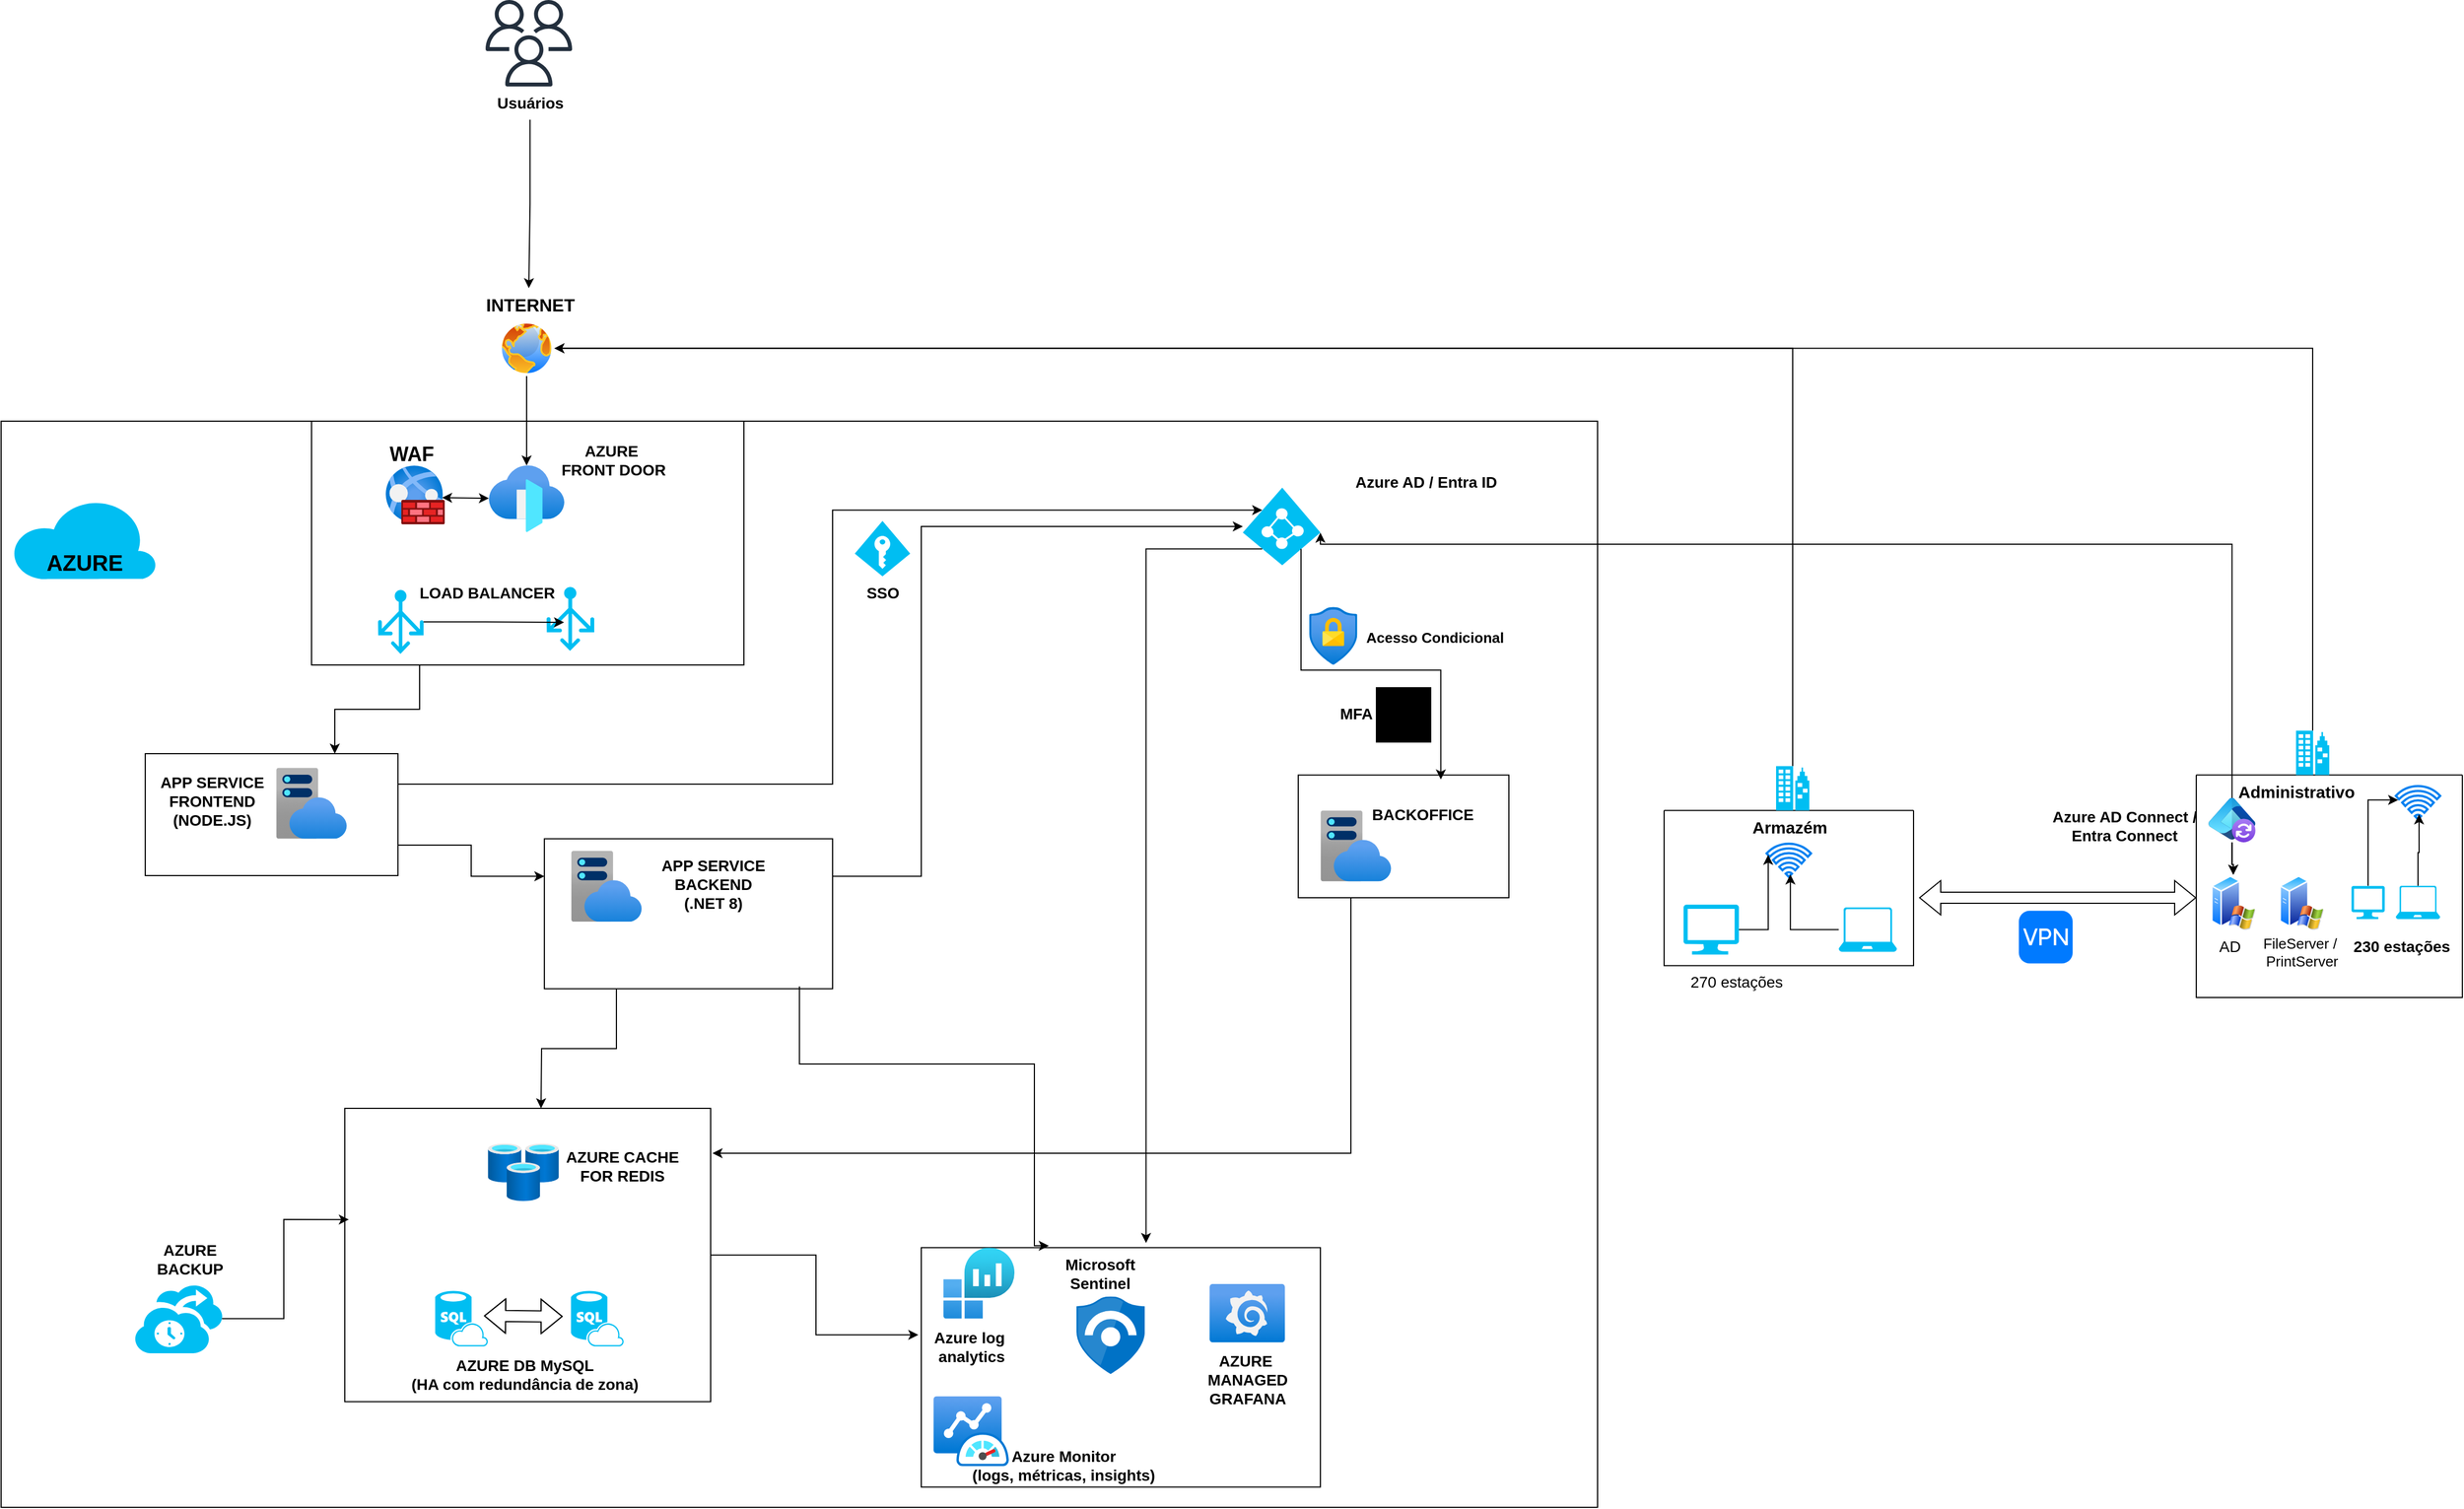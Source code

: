 <mxfile version="24.8.4">
  <diagram name="Página-1" id="TPrUVSqMnmlvhHlHuIkN">
    <mxGraphModel dx="2797" dy="1121" grid="1" gridSize="10" guides="1" tooltips="1" connect="1" arrows="1" fold="1" page="1" pageScale="1" pageWidth="827" pageHeight="1169" math="0" shadow="0">
      <root>
        <mxCell id="0" />
        <mxCell id="1" parent="0" />
        <mxCell id="QM5Ab3nIErVCOWdmCbfl-24" value="" style="rounded=0;whiteSpace=wrap;html=1;" parent="1" vertex="1">
          <mxGeometry x="-400" y="390" width="1440" height="980" as="geometry" />
        </mxCell>
        <mxCell id="9164KiTAVQe71qrM8bc2-1" value="" style="rounded=0;whiteSpace=wrap;html=1;" vertex="1" parent="1">
          <mxGeometry x="430" y="1135.7" width="360" height="216" as="geometry" />
        </mxCell>
        <mxCell id="QM5Ab3nIErVCOWdmCbfl-21" style="edgeStyle=orthogonalEdgeStyle;rounded=0;orthogonalLoop=1;jettySize=auto;html=1;exitX=1;exitY=0.25;exitDx=0;exitDy=0;" parent="1" source="QM5Ab3nIErVCOWdmCbfl-20" target="iclG0WWFXR2_eoOYb4x0-17" edge="1">
          <mxGeometry relative="1" as="geometry">
            <Array as="points">
              <mxPoint x="430" y="801" />
              <mxPoint x="430" y="485" />
            </Array>
          </mxGeometry>
        </mxCell>
        <mxCell id="QM5Ab3nIErVCOWdmCbfl-20" value="" style="rounded=0;whiteSpace=wrap;html=1;" parent="1" vertex="1">
          <mxGeometry x="90" y="766.8" width="260" height="135.35" as="geometry" />
        </mxCell>
        <mxCell id="QM5Ab3nIErVCOWdmCbfl-17" style="edgeStyle=orthogonalEdgeStyle;rounded=0;orthogonalLoop=1;jettySize=auto;html=1;exitX=0.25;exitY=1;exitDx=0;exitDy=0;entryX=0.75;entryY=0;entryDx=0;entryDy=0;" parent="1" source="QM5Ab3nIErVCOWdmCbfl-9" target="QM5Ab3nIErVCOWdmCbfl-8" edge="1">
          <mxGeometry relative="1" as="geometry" />
        </mxCell>
        <mxCell id="QM5Ab3nIErVCOWdmCbfl-9" value="" style="rounded=0;whiteSpace=wrap;html=1;" parent="1" vertex="1">
          <mxGeometry x="-120" y="390" width="390" height="220" as="geometry" />
        </mxCell>
        <mxCell id="QM5Ab3nIErVCOWdmCbfl-22" style="edgeStyle=orthogonalEdgeStyle;rounded=0;orthogonalLoop=1;jettySize=auto;html=1;exitX=1;exitY=0.75;exitDx=0;exitDy=0;entryX=0;entryY=0.25;entryDx=0;entryDy=0;" parent="1" source="QM5Ab3nIErVCOWdmCbfl-8" target="QM5Ab3nIErVCOWdmCbfl-20" edge="1">
          <mxGeometry relative="1" as="geometry" />
        </mxCell>
        <mxCell id="QM5Ab3nIErVCOWdmCbfl-8" value="" style="rounded=0;whiteSpace=wrap;html=1;" parent="1" vertex="1">
          <mxGeometry x="-270" y="690" width="227.95" height="110" as="geometry" />
        </mxCell>
        <mxCell id="iclG0WWFXR2_eoOYb4x0-68" value="" style="rounded=0;whiteSpace=wrap;html=1;" parent="1" vertex="1">
          <mxGeometry x="-90" y="1010" width="330" height="264.7" as="geometry" />
        </mxCell>
        <mxCell id="iclG0WWFXR2_eoOYb4x0-106" style="edgeStyle=orthogonalEdgeStyle;rounded=0;orthogonalLoop=1;jettySize=auto;html=1;entryX=0.5;entryY=0;entryDx=0;entryDy=0;exitX=0.885;exitY=0.984;exitDx=0;exitDy=0;exitPerimeter=0;" parent="1" source="QM5Ab3nIErVCOWdmCbfl-20" edge="1">
          <mxGeometry relative="1" as="geometry">
            <Array as="points">
              <mxPoint x="320" y="970" />
              <mxPoint x="532" y="970" />
              <mxPoint x="532" y="1134" />
            </Array>
            <mxPoint x="332.05" y="969.7" as="sourcePoint" />
            <mxPoint x="545.0" y="1134" as="targetPoint" />
          </mxGeometry>
        </mxCell>
        <mxCell id="iclG0WWFXR2_eoOYb4x0-1" value="" style="swimlane;startSize=0;" parent="1" vertex="1">
          <mxGeometry x="1580" y="709.3" width="240" height="200.7" as="geometry" />
        </mxCell>
        <mxCell id="iclG0WWFXR2_eoOYb4x0-3" value="" style="image;aspect=fixed;perimeter=ellipsePerimeter;html=1;align=center;shadow=0;dashed=0;spacingTop=3;image=img/lib/active_directory/windows_server_2.svg;" parent="iclG0WWFXR2_eoOYb4x0-1" vertex="1">
          <mxGeometry x="13.41" y="90" width="40" height="50" as="geometry" />
        </mxCell>
        <mxCell id="iclG0WWFXR2_eoOYb4x0-4" value="" style="image;aspect=fixed;perimeter=ellipsePerimeter;html=1;align=center;shadow=0;dashed=0;spacingTop=3;image=img/lib/active_directory/windows_server_2.svg;" parent="iclG0WWFXR2_eoOYb4x0-1" vertex="1">
          <mxGeometry x="75" y="90" width="40" height="50" as="geometry" />
        </mxCell>
        <mxCell id="iclG0WWFXR2_eoOYb4x0-6" value="Administrativo" style="text;html=1;align=center;verticalAlign=middle;resizable=0;points=[];autosize=1;strokeColor=none;fillColor=none;fontSize=15;fontStyle=1" parent="iclG0WWFXR2_eoOYb4x0-1" vertex="1">
          <mxGeometry x="30" width="120" height="30" as="geometry" />
        </mxCell>
        <mxCell id="iclG0WWFXR2_eoOYb4x0-27" value="" style="verticalLabelPosition=bottom;html=1;verticalAlign=top;align=center;strokeColor=none;fillColor=#00BEF2;shape=mxgraph.azure.computer;pointerEvents=1;" parent="iclG0WWFXR2_eoOYb4x0-1" vertex="1">
          <mxGeometry x="140" y="100" width="30" height="30" as="geometry" />
        </mxCell>
        <mxCell id="iclG0WWFXR2_eoOYb4x0-28" value="" style="verticalLabelPosition=bottom;html=1;verticalAlign=top;align=center;strokeColor=none;fillColor=#00BEF2;shape=mxgraph.azure.laptop;pointerEvents=1;" parent="iclG0WWFXR2_eoOYb4x0-1" vertex="1">
          <mxGeometry x="180" y="100" width="40" height="30" as="geometry" />
        </mxCell>
        <mxCell id="iclG0WWFXR2_eoOYb4x0-37" value="" style="html=1;verticalLabelPosition=bottom;align=center;labelBackgroundColor=#ffffff;verticalAlign=top;strokeWidth=2;strokeColor=#0080F0;shadow=0;dashed=0;shape=mxgraph.ios7.icons.wifi;pointerEvents=1" parent="iclG0WWFXR2_eoOYb4x0-1" vertex="1">
          <mxGeometry x="180" y="10" width="40" height="30" as="geometry" />
        </mxCell>
        <mxCell id="iclG0WWFXR2_eoOYb4x0-55" style="edgeStyle=orthogonalEdgeStyle;rounded=0;orthogonalLoop=1;jettySize=auto;html=1;entryX=0.524;entryY=0.847;entryDx=0;entryDy=0;entryPerimeter=0;" parent="iclG0WWFXR2_eoOYb4x0-1" source="iclG0WWFXR2_eoOYb4x0-28" target="iclG0WWFXR2_eoOYb4x0-37" edge="1">
          <mxGeometry relative="1" as="geometry" />
        </mxCell>
        <mxCell id="iclG0WWFXR2_eoOYb4x0-56" style="edgeStyle=orthogonalEdgeStyle;rounded=0;orthogonalLoop=1;jettySize=auto;html=1;entryX=0.053;entryY=0.416;entryDx=0;entryDy=0;entryPerimeter=0;" parent="iclG0WWFXR2_eoOYb4x0-1" source="iclG0WWFXR2_eoOYb4x0-27" target="iclG0WWFXR2_eoOYb4x0-37" edge="1">
          <mxGeometry relative="1" as="geometry">
            <Array as="points">
              <mxPoint x="155" y="70" />
              <mxPoint x="155" y="70" />
              <mxPoint x="155" y="22" />
            </Array>
          </mxGeometry>
        </mxCell>
        <mxCell id="iclG0WWFXR2_eoOYb4x0-34" value="" style="image;aspect=fixed;html=1;points=[];align=center;fontSize=12;image=img/lib/azure2/identity/Entra_Connect.svg;" parent="iclG0WWFXR2_eoOYb4x0-1" vertex="1">
          <mxGeometry x="11.08" y="20.7" width="42.33" height="40" as="geometry" />
        </mxCell>
        <mxCell id="iclG0WWFXR2_eoOYb4x0-43" style="edgeStyle=orthogonalEdgeStyle;rounded=0;orthogonalLoop=1;jettySize=auto;html=1;" parent="iclG0WWFXR2_eoOYb4x0-1" source="iclG0WWFXR2_eoOYb4x0-34" target="iclG0WWFXR2_eoOYb4x0-3" edge="1">
          <mxGeometry relative="1" as="geometry" />
        </mxCell>
        <mxCell id="iclG0WWFXR2_eoOYb4x0-45" value="" style="edgeStyle=orthogonalEdgeStyle;rounded=0;orthogonalLoop=1;jettySize=auto;html=1;" parent="iclG0WWFXR2_eoOYb4x0-1" source="iclG0WWFXR2_eoOYb4x0-34" target="iclG0WWFXR2_eoOYb4x0-3" edge="1">
          <mxGeometry relative="1" as="geometry" />
        </mxCell>
        <mxCell id="iclG0WWFXR2_eoOYb4x0-9" value="" style="verticalLabelPosition=bottom;html=1;verticalAlign=top;align=center;strokeColor=none;fillColor=#00BEF2;shape=mxgraph.azure.cloud;" parent="1" vertex="1">
          <mxGeometry x="-390" y="460" width="130" height="72.5" as="geometry" />
        </mxCell>
        <mxCell id="iclG0WWFXR2_eoOYb4x0-10" value="AZURE" style="text;html=1;align=center;verticalAlign=middle;resizable=0;points=[];autosize=1;strokeColor=none;fillColor=none;fontStyle=1;fontSize=20;" parent="1" vertex="1">
          <mxGeometry x="-370" y="496.75" width="90" height="40" as="geometry" />
        </mxCell>
        <mxCell id="iclG0WWFXR2_eoOYb4x0-11" value="" style="swimlane;startSize=0;fillColor=#FFFFFF;" parent="1" vertex="1">
          <mxGeometry x="1100" y="741.2" width="225" height="140" as="geometry" />
        </mxCell>
        <mxCell id="iclG0WWFXR2_eoOYb4x0-14" value="Armazém" style="text;html=1;align=center;verticalAlign=middle;resizable=0;points=[];autosize=1;strokeColor=none;fillColor=none;fontSize=15;fontStyle=1" parent="iclG0WWFXR2_eoOYb4x0-11" vertex="1">
          <mxGeometry x="67.5" width="90" height="30" as="geometry" />
        </mxCell>
        <mxCell id="iclG0WWFXR2_eoOYb4x0-31" value="" style="verticalLabelPosition=bottom;html=1;verticalAlign=top;align=center;strokeColor=none;fillColor=#00BEF2;shape=mxgraph.azure.computer;pointerEvents=1;" parent="iclG0WWFXR2_eoOYb4x0-11" vertex="1">
          <mxGeometry x="17.5" y="85" width="50" height="45" as="geometry" />
        </mxCell>
        <mxCell id="iclG0WWFXR2_eoOYb4x0-32" value="" style="verticalLabelPosition=bottom;html=1;verticalAlign=top;align=center;strokeColor=none;fillColor=#00BEF2;shape=mxgraph.azure.laptop;pointerEvents=1;" parent="iclG0WWFXR2_eoOYb4x0-11" vertex="1">
          <mxGeometry x="157.5" y="87.5" width="52.5" height="40" as="geometry" />
        </mxCell>
        <mxCell id="iclG0WWFXR2_eoOYb4x0-40" value="" style="html=1;verticalLabelPosition=bottom;align=center;labelBackgroundColor=#ffffff;verticalAlign=top;strokeWidth=2;strokeColor=#0080F0;shadow=0;dashed=0;shape=mxgraph.ios7.icons.wifi;pointerEvents=1" parent="iclG0WWFXR2_eoOYb4x0-11" vertex="1">
          <mxGeometry x="92.5" y="30" width="40" height="30" as="geometry" />
        </mxCell>
        <mxCell id="iclG0WWFXR2_eoOYb4x0-53" style="edgeStyle=orthogonalEdgeStyle;rounded=0;orthogonalLoop=1;jettySize=auto;html=1;entryX=0.035;entryY=0.337;entryDx=0;entryDy=0;entryPerimeter=0;" parent="iclG0WWFXR2_eoOYb4x0-11" source="iclG0WWFXR2_eoOYb4x0-31" target="iclG0WWFXR2_eoOYb4x0-40" edge="1">
          <mxGeometry relative="1" as="geometry" />
        </mxCell>
        <mxCell id="iclG0WWFXR2_eoOYb4x0-54" style="edgeStyle=orthogonalEdgeStyle;rounded=0;orthogonalLoop=1;jettySize=auto;html=1;entryX=0.535;entryY=0.925;entryDx=0;entryDy=0;entryPerimeter=0;" parent="iclG0WWFXR2_eoOYb4x0-11" source="iclG0WWFXR2_eoOYb4x0-32" target="iclG0WWFXR2_eoOYb4x0-40" edge="1">
          <mxGeometry relative="1" as="geometry" />
        </mxCell>
        <mxCell id="iclG0WWFXR2_eoOYb4x0-17" value="" style="verticalLabelPosition=bottom;html=1;verticalAlign=top;align=center;strokeColor=none;fillColor=#00BEF2;shape=mxgraph.azure.azure_active_directory;" parent="1" vertex="1">
          <mxGeometry x="720" y="450" width="70" height="70" as="geometry" />
        </mxCell>
        <mxCell id="iclG0WWFXR2_eoOYb4x0-103" style="edgeStyle=orthogonalEdgeStyle;rounded=0;orthogonalLoop=1;jettySize=auto;html=1;entryX=1;entryY=0.5;entryDx=0;entryDy=0;" parent="1" source="iclG0WWFXR2_eoOYb4x0-20" target="iclG0WWFXR2_eoOYb4x0-35" edge="1">
          <mxGeometry relative="1" as="geometry">
            <Array as="points">
              <mxPoint x="1685" y="325" />
            </Array>
          </mxGeometry>
        </mxCell>
        <mxCell id="iclG0WWFXR2_eoOYb4x0-20" value="" style="verticalLabelPosition=bottom;html=1;verticalAlign=top;align=center;strokeColor=none;fillColor=#00BEF2;shape=mxgraph.azure.enterprise;pointerEvents=1;" parent="1" vertex="1">
          <mxGeometry x="1670" y="669.3" width="30" height="40" as="geometry" />
        </mxCell>
        <mxCell id="iclG0WWFXR2_eoOYb4x0-104" style="edgeStyle=orthogonalEdgeStyle;rounded=0;orthogonalLoop=1;jettySize=auto;html=1;entryX=1;entryY=0.5;entryDx=0;entryDy=0;" parent="1" source="iclG0WWFXR2_eoOYb4x0-21" target="iclG0WWFXR2_eoOYb4x0-35" edge="1">
          <mxGeometry relative="1" as="geometry">
            <Array as="points">
              <mxPoint x="1216" y="325" />
            </Array>
          </mxGeometry>
        </mxCell>
        <mxCell id="iclG0WWFXR2_eoOYb4x0-21" value="" style="verticalLabelPosition=bottom;html=1;verticalAlign=top;align=center;strokeColor=none;fillColor=#00BEF2;shape=mxgraph.azure.enterprise;pointerEvents=1;" parent="1" vertex="1">
          <mxGeometry x="1201" y="701.2" width="30" height="40" as="geometry" />
        </mxCell>
        <mxCell id="iclG0WWFXR2_eoOYb4x0-22" value="" style="verticalLabelPosition=bottom;html=1;verticalAlign=top;align=center;strokeColor=none;fillColor=#00BEF2;shape=mxgraph.azure.access_control;" parent="1" vertex="1">
          <mxGeometry x="370" y="480.0" width="50" height="50" as="geometry" />
        </mxCell>
        <mxCell id="iclG0WWFXR2_eoOYb4x0-26" value="" style="verticalLabelPosition=bottom;html=1;verticalAlign=top;align=center;strokeColor=none;fillColor=#00BEF2;shape=mxgraph.azure.sql_database_sql_azure;" parent="1" vertex="1">
          <mxGeometry x="-8.45" y="1174.7" width="47.5" height="50" as="geometry" />
        </mxCell>
        <mxCell id="QM5Ab3nIErVCOWdmCbfl-13" style="edgeStyle=orthogonalEdgeStyle;rounded=0;orthogonalLoop=1;jettySize=auto;html=1;exitX=0.5;exitY=1;exitDx=0;exitDy=0;" parent="1" source="iclG0WWFXR2_eoOYb4x0-35" target="v1dfMaa-vSMGMVg-pt_F-2" edge="1">
          <mxGeometry relative="1" as="geometry" />
        </mxCell>
        <mxCell id="iclG0WWFXR2_eoOYb4x0-35" value="" style="image;aspect=fixed;perimeter=ellipsePerimeter;html=1;align=center;shadow=0;dashed=0;spacingTop=3;image=img/lib/active_directory/internet_globe.svg;" parent="1" vertex="1">
          <mxGeometry x="49" y="299.3" width="50" height="50" as="geometry" />
        </mxCell>
        <mxCell id="iclG0WWFXR2_eoOYb4x0-36" value="INTERNET&lt;div style=&quot;font-size: 16px;&quot;&gt;&lt;br style=&quot;font-size: 16px;&quot;&gt;&lt;/div&gt;" style="text;html=1;align=center;verticalAlign=middle;resizable=0;points=[];autosize=1;strokeColor=none;fillColor=none;fontSize=16;fontStyle=1" parent="1" vertex="1">
          <mxGeometry x="27.05" y="270" width="100" height="50" as="geometry" />
        </mxCell>
        <mxCell id="iclG0WWFXR2_eoOYb4x0-29" value="230 estações" style="text;html=1;align=center;verticalAlign=middle;resizable=0;points=[];autosize=1;strokeColor=none;fillColor=none;fontSize=14;fontStyle=1" parent="1" vertex="1">
          <mxGeometry x="1710" y="849.3" width="110" height="30" as="geometry" />
        </mxCell>
        <mxCell id="iclG0WWFXR2_eoOYb4x0-33" value="270 estações" style="text;html=1;align=center;verticalAlign=middle;resizable=0;points=[];autosize=1;strokeColor=none;fillColor=none;fontSize=14;" parent="1" vertex="1">
          <mxGeometry x="1110" y="881.2" width="110" height="30" as="geometry" />
        </mxCell>
        <mxCell id="iclG0WWFXR2_eoOYb4x0-7" value="AD" style="text;html=1;align=center;verticalAlign=middle;resizable=0;points=[];autosize=1;strokeColor=none;fillColor=none;fontSize=14;" parent="1" vertex="1">
          <mxGeometry x="1590" y="849.3" width="40" height="30" as="geometry" />
        </mxCell>
        <mxCell id="iclG0WWFXR2_eoOYb4x0-8" value="FileServer /&amp;nbsp;&lt;div style=&quot;font-size: 13px;&quot;&gt;PrintServer&lt;/div&gt;" style="text;html=1;align=center;verticalAlign=middle;resizable=0;points=[];autosize=1;strokeColor=none;fillColor=none;fontSize=13;" parent="1" vertex="1">
          <mxGeometry x="1630" y="849.3" width="90" height="40" as="geometry" />
        </mxCell>
        <mxCell id="iclG0WWFXR2_eoOYb4x0-48" value="WAF" style="text;html=1;align=center;verticalAlign=middle;resizable=0;points=[];autosize=1;strokeColor=none;fillColor=none;fontStyle=1;fontSize=18;" parent="1" vertex="1">
          <mxGeometry x="-60" y="400" width="60" height="40" as="geometry" />
        </mxCell>
        <mxCell id="iclG0WWFXR2_eoOYb4x0-57" value="" style="image;aspect=fixed;html=1;points=[];align=center;fontSize=12;image=img/lib/azure2/app_services/App_Service_Plans.svg;" parent="1" vertex="1">
          <mxGeometry x="-152" y="702.8" width="64" height="64" as="geometry" />
        </mxCell>
        <mxCell id="iclG0WWFXR2_eoOYb4x0-58" value="" style="image;aspect=fixed;html=1;points=[];align=center;fontSize=12;image=img/lib/azure2/app_services/App_Service_Plans.svg;" parent="1" vertex="1">
          <mxGeometry x="114.05" y="777.65" width="64" height="64" as="geometry" />
        </mxCell>
        <mxCell id="iclG0WWFXR2_eoOYb4x0-61" value="&lt;div style=&quot;font-size: 14px;&quot;&gt;APP SERVICE&lt;/div&gt;FRONTEND&lt;div style=&quot;font-size: 14px;&quot;&gt;(NODE.JS)&lt;/div&gt;" style="text;html=1;align=center;verticalAlign=middle;resizable=0;points=[];autosize=1;strokeColor=none;fillColor=none;fontStyle=1;fontSize=14;" parent="1" vertex="1">
          <mxGeometry x="-270" y="702.7" width="120" height="60" as="geometry" />
        </mxCell>
        <mxCell id="iclG0WWFXR2_eoOYb4x0-62" value="&lt;div style=&quot;font-size: 14px;&quot;&gt;APP SERVICE&lt;/div&gt;BACKEND&lt;div&gt;(.NET 8)&lt;/div&gt;" style="text;html=1;align=center;verticalAlign=middle;resizable=0;points=[];autosize=1;strokeColor=none;fillColor=none;fontStyle=1;fontSize=14;" parent="1" vertex="1">
          <mxGeometry x="182.05" y="777.65" width="120" height="60" as="geometry" />
        </mxCell>
        <mxCell id="iclG0WWFXR2_eoOYb4x0-65" value="" style="image;aspect=fixed;html=1;points=[];align=center;fontSize=12;image=img/lib/azure2/databases/Cache_Redis.svg;" parent="1" vertex="1">
          <mxGeometry x="39.05" y="1041.7" width="64" height="52" as="geometry" />
        </mxCell>
        <mxCell id="iclG0WWFXR2_eoOYb4x0-66" style="edgeStyle=orthogonalEdgeStyle;rounded=0;orthogonalLoop=1;jettySize=auto;html=1;exitX=0.25;exitY=1;exitDx=0;exitDy=0;" parent="1" source="QM5Ab3nIErVCOWdmCbfl-20" edge="1">
          <mxGeometry relative="1" as="geometry">
            <mxPoint x="87.066" y="997" as="sourcePoint" />
            <mxPoint x="87" y="1010" as="targetPoint" />
          </mxGeometry>
        </mxCell>
        <mxCell id="iclG0WWFXR2_eoOYb4x0-67" value="AZURE CACHE&lt;div style=&quot;font-size: 14px;&quot;&gt;FOR REDIS&lt;/div&gt;" style="text;html=1;align=center;verticalAlign=middle;resizable=0;points=[];autosize=1;strokeColor=none;fillColor=none;fontStyle=1;fontSize=14;" parent="1" vertex="1">
          <mxGeometry x="100.05" y="1036.7" width="120" height="50" as="geometry" />
        </mxCell>
        <mxCell id="iclG0WWFXR2_eoOYb4x0-69" value="AZURE DB MySQL&lt;div style=&quot;font-size: 14px;&quot;&gt;(HA com redundância de zona)&lt;/div&gt;" style="text;html=1;align=center;verticalAlign=middle;resizable=0;points=[];autosize=1;strokeColor=none;fillColor=none;fontSize=14;fontStyle=1" parent="1" vertex="1">
          <mxGeometry x="-37.95" y="1224.7" width="220" height="50" as="geometry" />
        </mxCell>
        <mxCell id="iclG0WWFXR2_eoOYb4x0-70" value="Azure AD Connect /&lt;div style=&quot;font-size: 14px;&quot;&gt;Entra Connect&lt;/div&gt;" style="text;html=1;align=center;verticalAlign=middle;resizable=0;points=[];autosize=1;strokeColor=none;fillColor=none;fontSize=14;fontStyle=1" parent="1" vertex="1">
          <mxGeometry x="1440" y="730" width="150" height="50" as="geometry" />
        </mxCell>
        <mxCell id="iclG0WWFXR2_eoOYb4x0-74" value="" style="verticalLabelPosition=bottom;html=1;verticalAlign=top;align=center;strokeColor=none;fillColor=#00BEF2;shape=mxgraph.azure.backup_service;" parent="1" vertex="1">
          <mxGeometry x="-280" y="1168.45" width="80" height="62.5" as="geometry" />
        </mxCell>
        <mxCell id="iclG0WWFXR2_eoOYb4x0-75" value="&lt;span style=&quot;font-size: 14px;&quot;&gt;AZURE&lt;/span&gt;&lt;div style=&quot;font-size: 14px;&quot;&gt;&lt;span style=&quot;font-size: 14px;&quot;&gt;BACKUP&lt;/span&gt;&lt;/div&gt;" style="text;html=1;align=center;verticalAlign=middle;resizable=0;points=[];autosize=1;strokeColor=none;fillColor=none;fontStyle=1;fontSize=14;" parent="1" vertex="1">
          <mxGeometry x="-270" y="1120.9" width="80" height="50" as="geometry" />
        </mxCell>
        <mxCell id="iclG0WWFXR2_eoOYb4x0-78" value="" style="html=1;strokeWidth=1;shadow=0;dashed=0;shape=mxgraph.ios7.misc.vpn;fillColor=#007AFF;strokeColor=none;buttonText=;strokeColor2=#222222;fontColor=#222222;fontSize=8;verticalLabelPosition=bottom;verticalAlign=top;align=center;sketch=0;" parent="1" vertex="1">
          <mxGeometry x="1420" y="831.8" width="48.5" height="47.5" as="geometry" />
        </mxCell>
        <mxCell id="iclG0WWFXR2_eoOYb4x0-84" value="" style="image;aspect=fixed;html=1;points=[];align=center;fontSize=12;image=img/lib/azure2/other/Azure_Monitor_Dashboard.svg;" parent="1" vertex="1">
          <mxGeometry x="441" y="1269.7" width="68" height="63.2" as="geometry" />
        </mxCell>
        <mxCell id="iclG0WWFXR2_eoOYb4x0-85" value="" style="image;aspect=fixed;html=1;points=[];align=center;fontSize=12;image=img/lib/azure2/analytics/Log_Analytics_Workspaces.svg;" parent="1" vertex="1">
          <mxGeometry x="450" y="1135.7" width="64" height="64" as="geometry" />
        </mxCell>
        <mxCell id="iclG0WWFXR2_eoOYb4x0-87" value="Azure Monitor&lt;div style=&quot;font-size: 14px;&quot;&gt;(logs, métricas, insights)&lt;/div&gt;" style="text;html=1;align=center;verticalAlign=middle;resizable=0;points=[];autosize=1;strokeColor=none;fillColor=none;fontStyle=1;fontSize=14;" parent="1" vertex="1">
          <mxGeometry x="473.4" y="1307.4" width="170" height="50" as="geometry" />
        </mxCell>
        <mxCell id="iclG0WWFXR2_eoOYb4x0-88" value="Azure log&amp;nbsp;&lt;div&gt;analytics&lt;/div&gt;" style="text;html=1;align=center;verticalAlign=middle;resizable=0;points=[];autosize=1;strokeColor=none;fillColor=none;fontSize=14;fontStyle=1" parent="1" vertex="1">
          <mxGeometry x="430" y="1199.7" width="90" height="50" as="geometry" />
        </mxCell>
        <mxCell id="iclG0WWFXR2_eoOYb4x0-92" value="" style="image;sketch=0;aspect=fixed;html=1;points=[];align=center;fontSize=12;image=img/lib/mscae/Azure_Sentinel.svg;" parent="1" vertex="1">
          <mxGeometry x="570" y="1179.7" width="61.6" height="70" as="geometry" />
        </mxCell>
        <mxCell id="iclG0WWFXR2_eoOYb4x0-93" value="Microsoft&lt;div style=&quot;font-size: 14px;&quot;&gt;Sentinel&lt;/div&gt;" style="text;html=1;align=center;verticalAlign=middle;resizable=0;points=[];autosize=1;strokeColor=none;fillColor=none;fontStyle=1;fontSize=14;" parent="1" vertex="1">
          <mxGeometry x="550.8" y="1134" width="80" height="50" as="geometry" />
        </mxCell>
        <mxCell id="iclG0WWFXR2_eoOYb4x0-97" value="Azure AD / Entra ID" style="text;html=1;align=center;verticalAlign=middle;resizable=0;points=[];autosize=1;strokeColor=none;fillColor=none;fontStyle=1;fontSize=14;" parent="1" vertex="1">
          <mxGeometry x="810" y="430" width="150" height="30" as="geometry" />
        </mxCell>
        <mxCell id="iclG0WWFXR2_eoOYb4x0-109" value="" style="verticalLabelPosition=bottom;html=1;verticalAlign=top;align=center;strokeColor=none;fillColor=#00BEF2;shape=mxgraph.azure.sql_database_sql_azure;" parent="1" vertex="1">
          <mxGeometry x="114.05" y="1174.7" width="47.5" height="50" as="geometry" />
        </mxCell>
        <mxCell id="iclG0WWFXR2_eoOYb4x0-110" value="" style="shape=flexArrow;endArrow=classic;startArrow=classic;html=1;rounded=0;" parent="1" edge="1">
          <mxGeometry width="100" height="100" relative="1" as="geometry">
            <mxPoint x="35.55" y="1197.2" as="sourcePoint" />
            <mxPoint x="106.55" y="1197.7" as="targetPoint" />
            <Array as="points">
              <mxPoint x="86.55" y="1197.7" />
            </Array>
          </mxGeometry>
        </mxCell>
        <mxCell id="iclG0WWFXR2_eoOYb4x0-112" value="" style="image;aspect=fixed;html=1;points=[];align=center;fontSize=12;image=img/lib/azure2/security/Conditional_Access.svg;" parent="1" vertex="1">
          <mxGeometry x="780" y="557.5" width="43.24" height="52.5" as="geometry" />
        </mxCell>
        <mxCell id="iclG0WWFXR2_eoOYb4x0-113" value="Acesso Condicional" style="text;html=1;align=center;verticalAlign=middle;resizable=0;points=[];autosize=1;strokeColor=none;fillColor=none;fontSize=13;fontStyle=1" parent="1" vertex="1">
          <mxGeometry x="823.24" y="570" width="140" height="30" as="geometry" />
        </mxCell>
        <mxCell id="iclG0WWFXR2_eoOYb4x0-121" value="" style="shape=flexArrow;endArrow=classic;startArrow=classic;html=1;rounded=0;" parent="1" edge="1">
          <mxGeometry width="100" height="100" relative="1" as="geometry">
            <mxPoint x="1330" y="820" as="sourcePoint" />
            <mxPoint x="1580" y="820" as="targetPoint" />
          </mxGeometry>
        </mxCell>
        <mxCell id="iclG0WWFXR2_eoOYb4x0-122" value="SSO" style="text;html=1;align=center;verticalAlign=middle;resizable=0;points=[];autosize=1;strokeColor=none;fillColor=none;fontStyle=1;fontSize=14;" parent="1" vertex="1">
          <mxGeometry x="370.0" y="530" width="50" height="30" as="geometry" />
        </mxCell>
        <mxCell id="iclG0WWFXR2_eoOYb4x0-128" value="" style="sketch=0;verticalLabelPosition=bottom;sketch=0;aspect=fixed;html=1;verticalAlign=top;strokeColor=none;fillColor=#000000;align=center;outlineConnect=0;pointerEvents=1;shape=mxgraph.citrix2.authentication_mfa;" parent="1" vertex="1">
          <mxGeometry x="840" y="630" width="50" height="50" as="geometry" />
        </mxCell>
        <mxCell id="iclG0WWFXR2_eoOYb4x0-129" value="MFA" style="text;html=1;align=center;verticalAlign=middle;resizable=0;points=[];autosize=1;strokeColor=none;fillColor=none;fontSize=14;fontStyle=1" parent="1" vertex="1">
          <mxGeometry x="797" y="639.3" width="50" height="30" as="geometry" />
        </mxCell>
        <mxCell id="iclG0WWFXR2_eoOYb4x0-133" value="" style="sketch=0;outlineConnect=0;fontColor=#232F3E;gradientColor=none;fillColor=#232F3D;strokeColor=none;dashed=0;verticalLabelPosition=bottom;verticalAlign=top;align=center;html=1;fontSize=12;fontStyle=0;aspect=fixed;pointerEvents=1;shape=mxgraph.aws4.users;" parent="1" vertex="1">
          <mxGeometry x="37.05" y="10" width="78" height="78" as="geometry" />
        </mxCell>
        <mxCell id="iclG0WWFXR2_eoOYb4x0-135" style="edgeStyle=orthogonalEdgeStyle;rounded=0;orthogonalLoop=1;jettySize=auto;html=1;" parent="1" source="iclG0WWFXR2_eoOYb4x0-134" edge="1">
          <mxGeometry relative="1" as="geometry">
            <mxPoint x="75.979" y="270" as="targetPoint" />
          </mxGeometry>
        </mxCell>
        <mxCell id="iclG0WWFXR2_eoOYb4x0-134" value="Usuários" style="text;html=1;align=center;verticalAlign=middle;resizable=0;points=[];autosize=1;strokeColor=none;fillColor=none;fontSize=14;fontStyle=1" parent="1" vertex="1">
          <mxGeometry x="37.05" y="88" width="80" height="30" as="geometry" />
        </mxCell>
        <mxCell id="iclG0WWFXR2_eoOYb4x0-137" style="edgeStyle=orthogonalEdgeStyle;rounded=0;orthogonalLoop=1;jettySize=auto;html=1;entryX=1;entryY=0.58;entryDx=0;entryDy=0;entryPerimeter=0;" parent="1" source="iclG0WWFXR2_eoOYb4x0-34" target="iclG0WWFXR2_eoOYb4x0-17" edge="1">
          <mxGeometry relative="1" as="geometry">
            <Array as="points">
              <mxPoint x="1612" y="501" />
            </Array>
          </mxGeometry>
        </mxCell>
        <mxCell id="iclG0WWFXR2_eoOYb4x0-139" value="" style="rounded=0;whiteSpace=wrap;html=1;" parent="1" vertex="1">
          <mxGeometry x="770" y="709.3" width="190" height="110.7" as="geometry" />
        </mxCell>
        <mxCell id="iclG0WWFXR2_eoOYb4x0-140" value="" style="image;aspect=fixed;html=1;points=[];align=center;fontSize=12;image=img/lib/azure2/app_services/App_Service_Plans.svg;" parent="1" vertex="1">
          <mxGeometry x="790" y="741.2" width="64" height="64" as="geometry" />
        </mxCell>
        <mxCell id="iclG0WWFXR2_eoOYb4x0-141" value="BACKOFFICE" style="text;html=1;align=center;verticalAlign=middle;resizable=0;points=[];autosize=1;strokeColor=none;fillColor=none;fontSize=14;fontStyle=1" parent="1" vertex="1">
          <mxGeometry x="826.76" y="730" width="110" height="30" as="geometry" />
        </mxCell>
        <mxCell id="iclG0WWFXR2_eoOYb4x0-142" style="edgeStyle=orthogonalEdgeStyle;rounded=0;orthogonalLoop=1;jettySize=auto;html=1;exitX=0.75;exitY=0.79;exitDx=0;exitDy=0;exitPerimeter=0;entryX=0.677;entryY=0.036;entryDx=0;entryDy=0;entryPerimeter=0;" parent="1" source="iclG0WWFXR2_eoOYb4x0-17" target="iclG0WWFXR2_eoOYb4x0-139" edge="1">
          <mxGeometry relative="1" as="geometry" />
        </mxCell>
        <mxCell id="iclG0WWFXR2_eoOYb4x0-143" value="" style="verticalLabelPosition=bottom;html=1;verticalAlign=top;align=center;strokeColor=none;fillColor=#00BEF2;shape=mxgraph.azure.load_balancer_generic;pointerEvents=1;" parent="1" vertex="1">
          <mxGeometry x="-60.0" y="542.3" width="41.05" height="57.7" as="geometry" />
        </mxCell>
        <mxCell id="iclG0WWFXR2_eoOYb4x0-144" value="" style="verticalLabelPosition=bottom;html=1;verticalAlign=top;align=center;strokeColor=none;fillColor=#00BEF2;shape=mxgraph.azure.load_balancer_generic;pointerEvents=1;" parent="1" vertex="1">
          <mxGeometry x="92.05" y="539.6" width="42.95" height="57.7" as="geometry" />
        </mxCell>
        <mxCell id="iclG0WWFXR2_eoOYb4x0-153" value="LOAD BALANCER" style="text;html=1;align=center;verticalAlign=middle;resizable=0;points=[];autosize=1;strokeColor=none;fillColor=none;fontSize=14;fontStyle=1" parent="1" vertex="1">
          <mxGeometry x="-32" y="530" width="140" height="30" as="geometry" />
        </mxCell>
        <mxCell id="v1dfMaa-vSMGMVg-pt_F-1" style="edgeStyle=orthogonalEdgeStyle;rounded=0;orthogonalLoop=1;jettySize=auto;html=1;entryX=-0.03;entryY=0.294;entryDx=0;entryDy=0;entryPerimeter=0;" parent="1" source="iclG0WWFXR2_eoOYb4x0-68" target="iclG0WWFXR2_eoOYb4x0-88" edge="1">
          <mxGeometry relative="1" as="geometry" />
        </mxCell>
        <mxCell id="v1dfMaa-vSMGMVg-pt_F-2" value="" style="image;aspect=fixed;html=1;points=[];align=center;fontSize=12;image=img/lib/azure2/networking/Front_Doors.svg;" parent="1" vertex="1">
          <mxGeometry x="40" y="430" width="68" height="60" as="geometry" />
        </mxCell>
        <mxCell id="v1dfMaa-vSMGMVg-pt_F-8" style="edgeStyle=orthogonalEdgeStyle;rounded=0;orthogonalLoop=1;jettySize=auto;html=1;exitX=0.99;exitY=0.5;exitDx=0;exitDy=0;exitPerimeter=0;entryX=0.011;entryY=0.379;entryDx=0;entryDy=0;entryPerimeter=0;" parent="1" source="iclG0WWFXR2_eoOYb4x0-74" target="iclG0WWFXR2_eoOYb4x0-68" edge="1">
          <mxGeometry relative="1" as="geometry" />
        </mxCell>
        <mxCell id="QM5Ab3nIErVCOWdmCbfl-3" value="AZURE&amp;nbsp;&lt;div style=&quot;font-size: 14px;&quot;&gt;FRONT DOOR&lt;/div&gt;" style="text;html=1;align=center;verticalAlign=middle;resizable=0;points=[];autosize=1;strokeColor=none;fillColor=none;fontStyle=1;fontSize=14;" parent="1" vertex="1">
          <mxGeometry x="92.05" y="400" width="120" height="50" as="geometry" />
        </mxCell>
        <mxCell id="QM5Ab3nIErVCOWdmCbfl-5" value="" style="image;aspect=fixed;html=1;points=[];align=center;fontSize=12;image=img/lib/azure2/networking/Web_Application_Firewall_Policies_WAF.svg;" parent="1" vertex="1">
          <mxGeometry x="-53" y="430" width="53.25" height="53.25" as="geometry" />
        </mxCell>
        <mxCell id="QM5Ab3nIErVCOWdmCbfl-7" value="" style="endArrow=classic;startArrow=classic;html=1;rounded=0;entryX=0.953;entryY=0.545;entryDx=0;entryDy=0;entryPerimeter=0;" parent="1" source="v1dfMaa-vSMGMVg-pt_F-2" target="QM5Ab3nIErVCOWdmCbfl-5" edge="1">
          <mxGeometry width="50" height="50" relative="1" as="geometry">
            <mxPoint x="280" y="740" as="sourcePoint" />
            <mxPoint x="330" y="690" as="targetPoint" />
          </mxGeometry>
        </mxCell>
        <mxCell id="QM5Ab3nIErVCOWdmCbfl-15" style="edgeStyle=orthogonalEdgeStyle;rounded=0;orthogonalLoop=1;jettySize=auto;html=1;entryX=0.366;entryY=0.553;entryDx=0;entryDy=0;entryPerimeter=0;" parent="1" source="iclG0WWFXR2_eoOYb4x0-143" target="iclG0WWFXR2_eoOYb4x0-144" edge="1">
          <mxGeometry relative="1" as="geometry" />
        </mxCell>
        <mxCell id="QM5Ab3nIErVCOWdmCbfl-18" style="edgeStyle=orthogonalEdgeStyle;rounded=0;orthogonalLoop=1;jettySize=auto;html=1;exitX=0.25;exitY=0.79;exitDx=0;exitDy=0;exitPerimeter=0;entryX=1.024;entryY=-0.05;entryDx=0;entryDy=0;entryPerimeter=0;" parent="1" source="iclG0WWFXR2_eoOYb4x0-17" target="iclG0WWFXR2_eoOYb4x0-93" edge="1">
          <mxGeometry relative="1" as="geometry" />
        </mxCell>
        <mxCell id="QM5Ab3nIErVCOWdmCbfl-19" style="edgeStyle=orthogonalEdgeStyle;rounded=0;orthogonalLoop=1;jettySize=auto;html=1;exitX=1;exitY=0.25;exitDx=0;exitDy=0;entryX=0.25;entryY=0.29;entryDx=0;entryDy=0;entryPerimeter=0;" parent="1" source="QM5Ab3nIErVCOWdmCbfl-8" target="iclG0WWFXR2_eoOYb4x0-17" edge="1">
          <mxGeometry relative="1" as="geometry">
            <Array as="points">
              <mxPoint x="350" y="717" />
              <mxPoint x="350" y="470" />
            </Array>
          </mxGeometry>
        </mxCell>
        <mxCell id="QM5Ab3nIErVCOWdmCbfl-29" style="edgeStyle=orthogonalEdgeStyle;rounded=0;orthogonalLoop=1;jettySize=auto;html=1;exitX=0.25;exitY=1;exitDx=0;exitDy=0;entryX=1.005;entryY=0.153;entryDx=0;entryDy=0;entryPerimeter=0;" parent="1" source="iclG0WWFXR2_eoOYb4x0-139" target="iclG0WWFXR2_eoOYb4x0-68" edge="1">
          <mxGeometry relative="1" as="geometry">
            <Array as="points">
              <mxPoint x="817" y="1050" />
            </Array>
          </mxGeometry>
        </mxCell>
        <mxCell id="9164KiTAVQe71qrM8bc2-2" value="" style="image;aspect=fixed;html=1;points=[];align=center;fontSize=12;image=img/lib/azure2/other/Grafana.svg;" vertex="1" parent="1">
          <mxGeometry x="690" y="1168.45" width="68" height="52.8" as="geometry" />
        </mxCell>
        <mxCell id="9164KiTAVQe71qrM8bc2-3" value="AZURE&amp;nbsp;&lt;div style=&quot;font-size: 14px;&quot;&gt;MANAGED&lt;/div&gt;&lt;div style=&quot;font-size: 14px;&quot;&gt;GRAFANA&lt;/div&gt;" style="text;html=1;align=center;verticalAlign=middle;resizable=0;points=[];autosize=1;strokeColor=none;fillColor=none;fontStyle=1;fontSize=14;" vertex="1" parent="1">
          <mxGeometry x="679" y="1224.7" width="90" height="60" as="geometry" />
        </mxCell>
      </root>
    </mxGraphModel>
  </diagram>
</mxfile>
